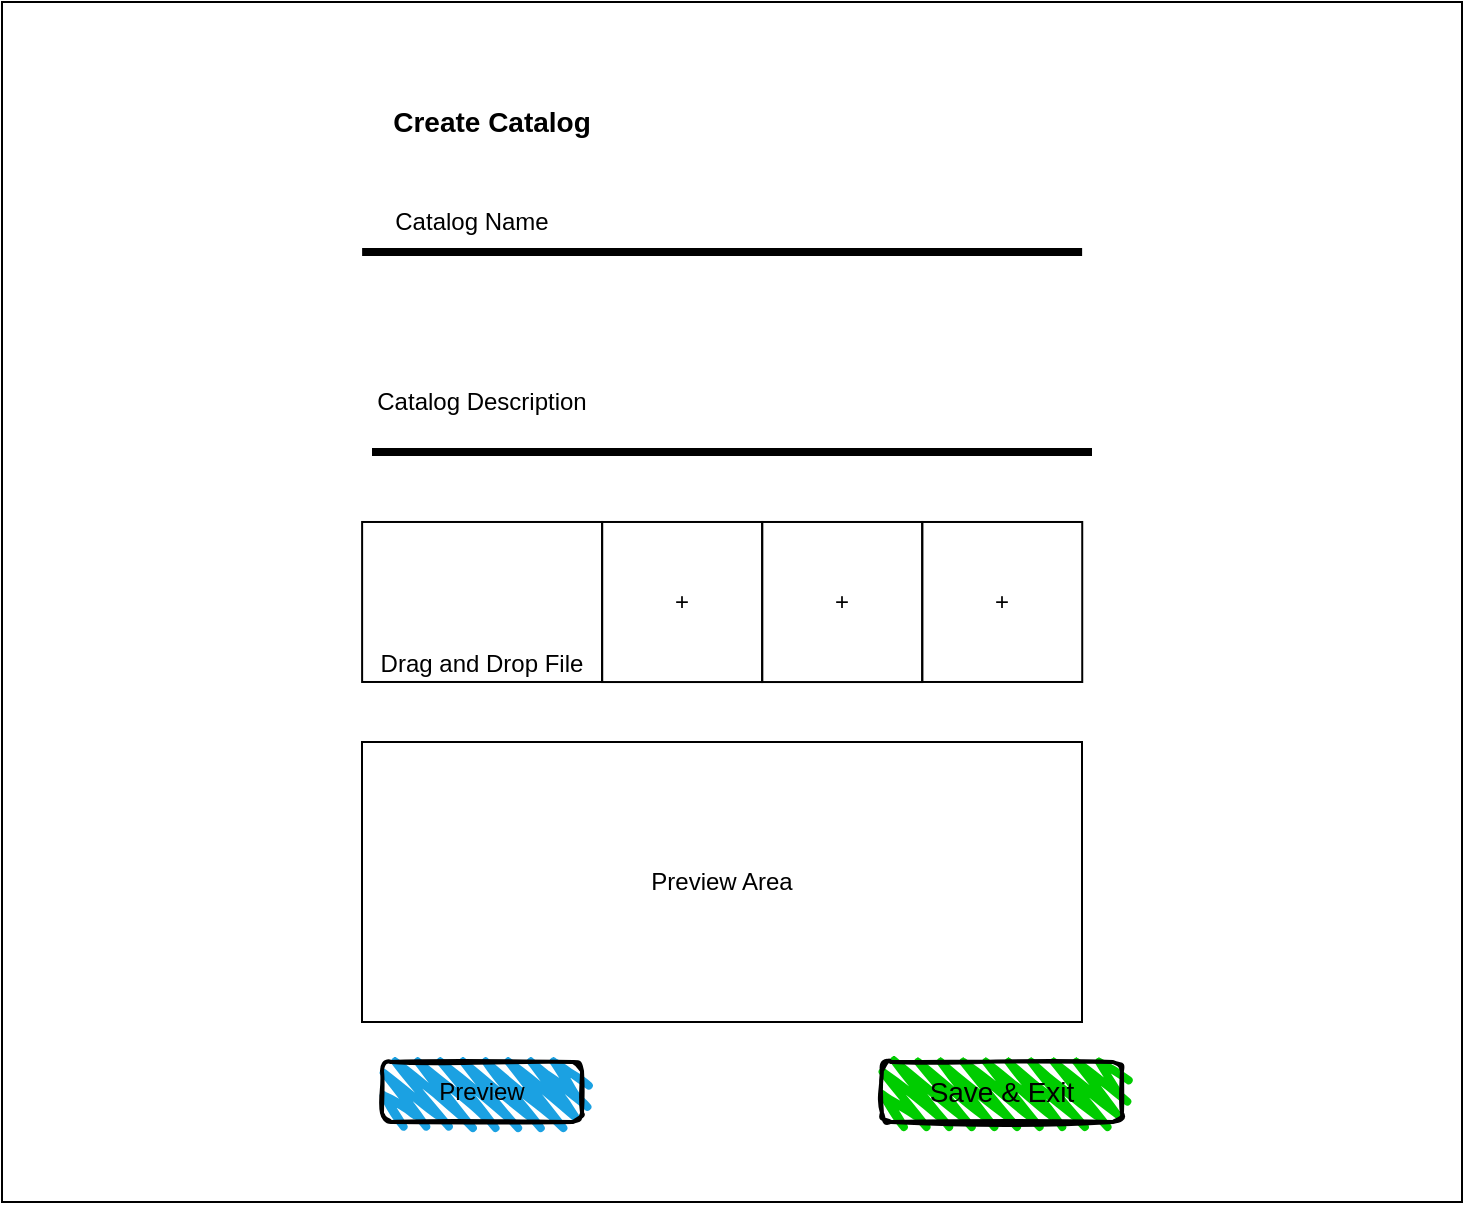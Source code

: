 <mxfile version="15.1.4" type="github"><diagram id="xo997gCtpZVyWo5XEQKD" name="Page-1"><mxGraphModel dx="2062" dy="1140" grid="1" gridSize="10" guides="1" tooltips="1" connect="1" arrows="1" fold="1" page="1" pageScale="1" pageWidth="850" pageHeight="1100" background="none" math="0" shadow="0"><root><mxCell id="0"/><mxCell id="1" parent="0"/><mxCell id="NK4sjhhm0xZnYf1ziwft-2" value="" style="rounded=0;whiteSpace=wrap;html=1;fillColor=none;" parent="1" vertex="1"><mxGeometry x="50" y="140" width="730" height="600" as="geometry"/></mxCell><mxCell id="NK4sjhhm0xZnYf1ziwft-5" value="" style="line;strokeWidth=4;html=1;perimeter=backbonePerimeter;points=[];outlineConnect=0;fillColor=none;" parent="1" vertex="1"><mxGeometry x="230.06" y="260" width="360" height="10" as="geometry"/></mxCell><mxCell id="NK4sjhhm0xZnYf1ziwft-6" value="" style="line;strokeWidth=4;html=1;perimeter=backbonePerimeter;points=[];outlineConnect=0;fillColor=none;" parent="1" vertex="1"><mxGeometry x="235" y="360" width="360" height="10" as="geometry"/></mxCell><mxCell id="NK4sjhhm0xZnYf1ziwft-7" value="Preview Area" style="rounded=0;whiteSpace=wrap;html=1;fillColor=none;" parent="1" vertex="1"><mxGeometry x="230" y="510" width="360" height="140" as="geometry"/></mxCell><mxCell id="NK4sjhhm0xZnYf1ziwft-11" value="Preview" style="rounded=1;whiteSpace=wrap;html=1;strokeWidth=2;fillWeight=4;hachureGap=8;hachureAngle=45;fillColor=#1ba1e2;sketch=1;fillStyle=zigzag;" parent="1" vertex="1"><mxGeometry x="240" y="670" width="100" height="30" as="geometry"/></mxCell><mxCell id="NK4sjhhm0xZnYf1ziwft-13" value="+" style="whiteSpace=wrap;html=1;aspect=fixed;fillColor=none;" parent="1" vertex="1"><mxGeometry x="350.06" y="399.99" width="80.03" height="80.03" as="geometry"/></mxCell><mxCell id="NK4sjhhm0xZnYf1ziwft-14" value="+" style="whiteSpace=wrap;html=1;aspect=fixed;fillColor=none;" parent="1" vertex="1"><mxGeometry x="430.09" y="399.99" width="80.03" height="80.03" as="geometry"/></mxCell><mxCell id="NK4sjhhm0xZnYf1ziwft-15" value="+" style="whiteSpace=wrap;html=1;aspect=fixed;fillColor=none;" parent="1" vertex="1"><mxGeometry x="510.12" y="399.99" width="80" height="80" as="geometry"/></mxCell><mxCell id="NK4sjhhm0xZnYf1ziwft-19" value="Drag and Drop File" style="rounded=0;whiteSpace=wrap;html=1;fillColor=none;verticalAlign=bottom;" parent="1" vertex="1"><mxGeometry x="230.06" y="399.99" width="120" height="80" as="geometry"/></mxCell><mxCell id="NK4sjhhm0xZnYf1ziwft-20" value="Catalog Name" style="text;html=1;strokeColor=none;fillColor=none;align=center;verticalAlign=middle;whiteSpace=wrap;rounded=0;" parent="1" vertex="1"><mxGeometry x="230" y="240" width="110" height="20" as="geometry"/></mxCell><mxCell id="NK4sjhhm0xZnYf1ziwft-22" value="Catalog Description" style="text;html=1;strokeColor=none;fillColor=none;align=center;verticalAlign=middle;whiteSpace=wrap;rounded=0;" parent="1" vertex="1"><mxGeometry x="235.03" y="330" width="110" height="20" as="geometry"/></mxCell><mxCell id="NK4sjhhm0xZnYf1ziwft-23" value="Create Catalog" style="text;html=1;strokeColor=none;fillColor=none;align=center;verticalAlign=middle;whiteSpace=wrap;rounded=0;fontStyle=1;fontSize=14;" parent="1" vertex="1"><mxGeometry x="240" y="190" width="110" height="20" as="geometry"/></mxCell><mxCell id="NK4sjhhm0xZnYf1ziwft-24" value="Save &amp;amp; Exit" style="rounded=1;whiteSpace=wrap;html=1;strokeWidth=2;fillWeight=4;hachureGap=8;hachureAngle=45;sketch=1;fontSize=14;fillColor=#00CC00;fillStyle=zigzag;" parent="1" vertex="1"><mxGeometry x="489.97" y="670" width="120" height="30" as="geometry"/></mxCell><mxCell id="vieb_jgIIUU0JLaSf37L-1" value="" style="shape=image;html=1;verticalAlign=top;verticalLabelPosition=bottom;labelBackgroundColor=#ffffff;imageAspect=0;aspect=fixed;image=https://cdn4.iconfinder.com/data/icons/simplicio/128x128/file_add.png" vertex="1" parent="1"><mxGeometry x="264.99" y="419.98" width="40.01" height="40.01" as="geometry"/></mxCell></root></mxGraphModel></diagram></mxfile>